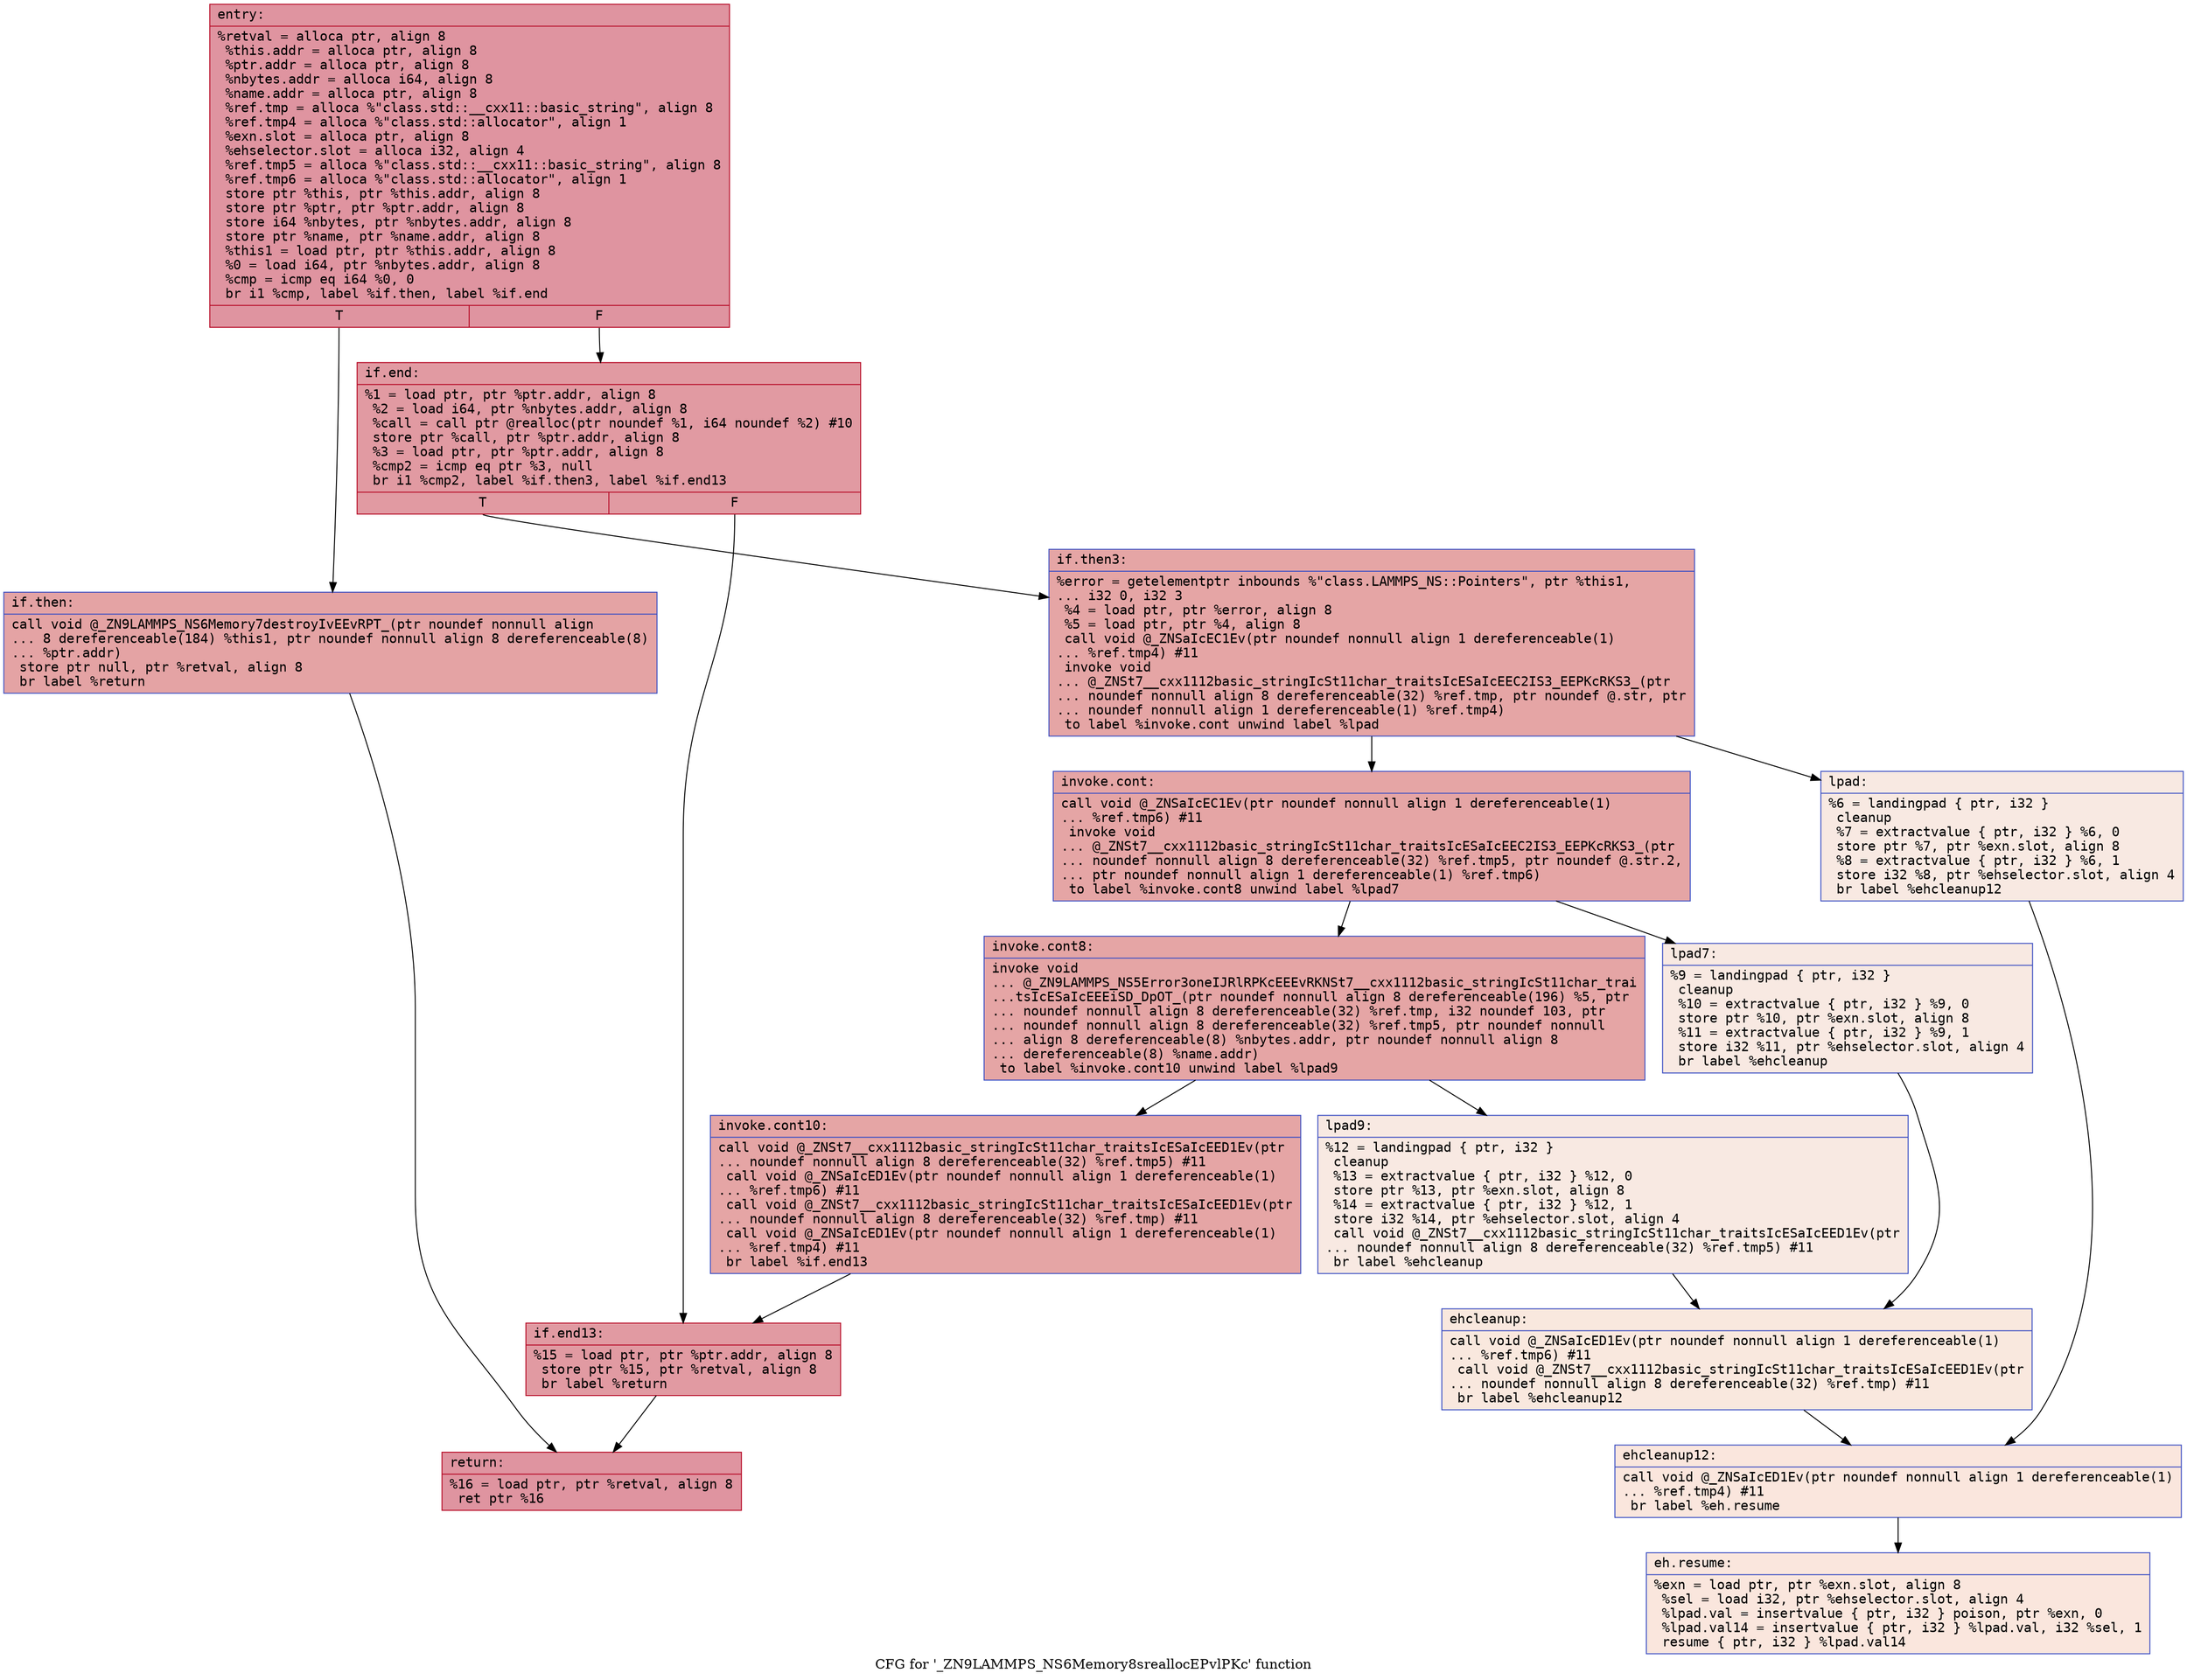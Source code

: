 digraph "CFG for '_ZN9LAMMPS_NS6Memory8sreallocEPvlPKc' function" {
	label="CFG for '_ZN9LAMMPS_NS6Memory8sreallocEPvlPKc' function";

	Node0x561a28351190 [shape=record,color="#b70d28ff", style=filled, fillcolor="#b70d2870" fontname="Courier",label="{entry:\l|  %retval = alloca ptr, align 8\l  %this.addr = alloca ptr, align 8\l  %ptr.addr = alloca ptr, align 8\l  %nbytes.addr = alloca i64, align 8\l  %name.addr = alloca ptr, align 8\l  %ref.tmp = alloca %\"class.std::__cxx11::basic_string\", align 8\l  %ref.tmp4 = alloca %\"class.std::allocator\", align 1\l  %exn.slot = alloca ptr, align 8\l  %ehselector.slot = alloca i32, align 4\l  %ref.tmp5 = alloca %\"class.std::__cxx11::basic_string\", align 8\l  %ref.tmp6 = alloca %\"class.std::allocator\", align 1\l  store ptr %this, ptr %this.addr, align 8\l  store ptr %ptr, ptr %ptr.addr, align 8\l  store i64 %nbytes, ptr %nbytes.addr, align 8\l  store ptr %name, ptr %name.addr, align 8\l  %this1 = load ptr, ptr %this.addr, align 8\l  %0 = load i64, ptr %nbytes.addr, align 8\l  %cmp = icmp eq i64 %0, 0\l  br i1 %cmp, label %if.then, label %if.end\l|{<s0>T|<s1>F}}"];
	Node0x561a28351190:s0 -> Node0x561a28351d40[tooltip="entry -> if.then\nProbability 37.50%" ];
	Node0x561a28351190:s1 -> Node0x561a28351db0[tooltip="entry -> if.end\nProbability 62.50%" ];
	Node0x561a28351d40 [shape=record,color="#3d50c3ff", style=filled, fillcolor="#c32e3170" fontname="Courier",label="{if.then:\l|  call void @_ZN9LAMMPS_NS6Memory7destroyIvEEvRPT_(ptr noundef nonnull align\l... 8 dereferenceable(184) %this1, ptr noundef nonnull align 8 dereferenceable(8)\l... %ptr.addr)\l  store ptr null, ptr %retval, align 8\l  br label %return\l}"];
	Node0x561a28351d40 -> Node0x561a283467f0[tooltip="if.then -> return\nProbability 100.00%" ];
	Node0x561a28351db0 [shape=record,color="#b70d28ff", style=filled, fillcolor="#bb1b2c70" fontname="Courier",label="{if.end:\l|  %1 = load ptr, ptr %ptr.addr, align 8\l  %2 = load i64, ptr %nbytes.addr, align 8\l  %call = call ptr @realloc(ptr noundef %1, i64 noundef %2) #10\l  store ptr %call, ptr %ptr.addr, align 8\l  %3 = load ptr, ptr %ptr.addr, align 8\l  %cmp2 = icmp eq ptr %3, null\l  br i1 %cmp2, label %if.then3, label %if.end13\l|{<s0>T|<s1>F}}"];
	Node0x561a28351db0:s0 -> Node0x561a28346d30[tooltip="if.end -> if.then3\nProbability 37.50%" ];
	Node0x561a28351db0:s1 -> Node0x561a28346de0[tooltip="if.end -> if.end13\nProbability 62.50%" ];
	Node0x561a28346d30 [shape=record,color="#3d50c3ff", style=filled, fillcolor="#c5333470" fontname="Courier",label="{if.then3:\l|  %error = getelementptr inbounds %\"class.LAMMPS_NS::Pointers\", ptr %this1,\l... i32 0, i32 3\l  %4 = load ptr, ptr %error, align 8\l  %5 = load ptr, ptr %4, align 8\l  call void @_ZNSaIcEC1Ev(ptr noundef nonnull align 1 dereferenceable(1)\l... %ref.tmp4) #11\l  invoke void\l... @_ZNSt7__cxx1112basic_stringIcSt11char_traitsIcESaIcEEC2IS3_EEPKcRKS3_(ptr\l... noundef nonnull align 8 dereferenceable(32) %ref.tmp, ptr noundef @.str, ptr\l... noundef nonnull align 1 dereferenceable(1) %ref.tmp4)\l          to label %invoke.cont unwind label %lpad\l}"];
	Node0x561a28346d30 -> Node0x561a28353e80[tooltip="if.then3 -> invoke.cont\nProbability 100.00%" ];
	Node0x561a28346d30 -> Node0x561a28353ed0[tooltip="if.then3 -> lpad\nProbability 0.00%" ];
	Node0x561a28353e80 [shape=record,color="#3d50c3ff", style=filled, fillcolor="#c5333470" fontname="Courier",label="{invoke.cont:\l|  call void @_ZNSaIcEC1Ev(ptr noundef nonnull align 1 dereferenceable(1)\l... %ref.tmp6) #11\l  invoke void\l... @_ZNSt7__cxx1112basic_stringIcSt11char_traitsIcESaIcEEC2IS3_EEPKcRKS3_(ptr\l... noundef nonnull align 8 dereferenceable(32) %ref.tmp5, ptr noundef @.str.2,\l... ptr noundef nonnull align 1 dereferenceable(1) %ref.tmp6)\l          to label %invoke.cont8 unwind label %lpad7\l}"];
	Node0x561a28353e80 -> Node0x561a28354210[tooltip="invoke.cont -> invoke.cont8\nProbability 100.00%" ];
	Node0x561a28353e80 -> Node0x561a28354260[tooltip="invoke.cont -> lpad7\nProbability 0.00%" ];
	Node0x561a28354210 [shape=record,color="#3d50c3ff", style=filled, fillcolor="#c5333470" fontname="Courier",label="{invoke.cont8:\l|  invoke void\l... @_ZN9LAMMPS_NS5Error3oneIJRlRPKcEEEvRKNSt7__cxx1112basic_stringIcSt11char_trai\l...tsIcESaIcEEEiSD_DpOT_(ptr noundef nonnull align 8 dereferenceable(196) %5, ptr\l... noundef nonnull align 8 dereferenceable(32) %ref.tmp, i32 noundef 103, ptr\l... noundef nonnull align 8 dereferenceable(32) %ref.tmp5, ptr noundef nonnull\l... align 8 dereferenceable(8) %nbytes.addr, ptr noundef nonnull align 8\l... dereferenceable(8) %name.addr)\l          to label %invoke.cont10 unwind label %lpad9\l}"];
	Node0x561a28354210 -> Node0x561a283541c0[tooltip="invoke.cont8 -> invoke.cont10\nProbability 100.00%" ];
	Node0x561a28354210 -> Node0x561a28354590[tooltip="invoke.cont8 -> lpad9\nProbability 0.00%" ];
	Node0x561a283541c0 [shape=record,color="#3d50c3ff", style=filled, fillcolor="#c5333470" fontname="Courier",label="{invoke.cont10:\l|  call void @_ZNSt7__cxx1112basic_stringIcSt11char_traitsIcESaIcEED1Ev(ptr\l... noundef nonnull align 8 dereferenceable(32) %ref.tmp5) #11\l  call void @_ZNSaIcED1Ev(ptr noundef nonnull align 1 dereferenceable(1)\l... %ref.tmp6) #11\l  call void @_ZNSt7__cxx1112basic_stringIcSt11char_traitsIcESaIcEED1Ev(ptr\l... noundef nonnull align 8 dereferenceable(32) %ref.tmp) #11\l  call void @_ZNSaIcED1Ev(ptr noundef nonnull align 1 dereferenceable(1)\l... %ref.tmp4) #11\l  br label %if.end13\l}"];
	Node0x561a283541c0 -> Node0x561a28346de0[tooltip="invoke.cont10 -> if.end13\nProbability 100.00%" ];
	Node0x561a28353ed0 [shape=record,color="#3d50c3ff", style=filled, fillcolor="#efcebd70" fontname="Courier",label="{lpad:\l|  %6 = landingpad \{ ptr, i32 \}\l          cleanup\l  %7 = extractvalue \{ ptr, i32 \} %6, 0\l  store ptr %7, ptr %exn.slot, align 8\l  %8 = extractvalue \{ ptr, i32 \} %6, 1\l  store i32 %8, ptr %ehselector.slot, align 4\l  br label %ehcleanup12\l}"];
	Node0x561a28353ed0 -> Node0x561a28354f50[tooltip="lpad -> ehcleanup12\nProbability 100.00%" ];
	Node0x561a28354260 [shape=record,color="#3d50c3ff", style=filled, fillcolor="#efcebd70" fontname="Courier",label="{lpad7:\l|  %9 = landingpad \{ ptr, i32 \}\l          cleanup\l  %10 = extractvalue \{ ptr, i32 \} %9, 0\l  store ptr %10, ptr %exn.slot, align 8\l  %11 = extractvalue \{ ptr, i32 \} %9, 1\l  store i32 %11, ptr %ehselector.slot, align 4\l  br label %ehcleanup\l}"];
	Node0x561a28354260 -> Node0x561a28355250[tooltip="lpad7 -> ehcleanup\nProbability 100.00%" ];
	Node0x561a28354590 [shape=record,color="#3d50c3ff", style=filled, fillcolor="#efcebd70" fontname="Courier",label="{lpad9:\l|  %12 = landingpad \{ ptr, i32 \}\l          cleanup\l  %13 = extractvalue \{ ptr, i32 \} %12, 0\l  store ptr %13, ptr %exn.slot, align 8\l  %14 = extractvalue \{ ptr, i32 \} %12, 1\l  store i32 %14, ptr %ehselector.slot, align 4\l  call void @_ZNSt7__cxx1112basic_stringIcSt11char_traitsIcESaIcEED1Ev(ptr\l... noundef nonnull align 8 dereferenceable(32) %ref.tmp5) #11\l  br label %ehcleanup\l}"];
	Node0x561a28354590 -> Node0x561a28355250[tooltip="lpad9 -> ehcleanup\nProbability 100.00%" ];
	Node0x561a28355250 [shape=record,color="#3d50c3ff", style=filled, fillcolor="#f2cab570" fontname="Courier",label="{ehcleanup:\l|  call void @_ZNSaIcED1Ev(ptr noundef nonnull align 1 dereferenceable(1)\l... %ref.tmp6) #11\l  call void @_ZNSt7__cxx1112basic_stringIcSt11char_traitsIcESaIcEED1Ev(ptr\l... noundef nonnull align 8 dereferenceable(32) %ref.tmp) #11\l  br label %ehcleanup12\l}"];
	Node0x561a28355250 -> Node0x561a28354f50[tooltip="ehcleanup -> ehcleanup12\nProbability 100.00%" ];
	Node0x561a28354f50 [shape=record,color="#3d50c3ff", style=filled, fillcolor="#f3c7b170" fontname="Courier",label="{ehcleanup12:\l|  call void @_ZNSaIcED1Ev(ptr noundef nonnull align 1 dereferenceable(1)\l... %ref.tmp4) #11\l  br label %eh.resume\l}"];
	Node0x561a28354f50 -> Node0x561a28355b60[tooltip="ehcleanup12 -> eh.resume\nProbability 100.00%" ];
	Node0x561a28346de0 [shape=record,color="#b70d28ff", style=filled, fillcolor="#bb1b2c70" fontname="Courier",label="{if.end13:\l|  %15 = load ptr, ptr %ptr.addr, align 8\l  store ptr %15, ptr %retval, align 8\l  br label %return\l}"];
	Node0x561a28346de0 -> Node0x561a283467f0[tooltip="if.end13 -> return\nProbability 100.00%" ];
	Node0x561a283467f0 [shape=record,color="#b70d28ff", style=filled, fillcolor="#b70d2870" fontname="Courier",label="{return:\l|  %16 = load ptr, ptr %retval, align 8\l  ret ptr %16\l}"];
	Node0x561a28355b60 [shape=record,color="#3d50c3ff", style=filled, fillcolor="#f3c7b170" fontname="Courier",label="{eh.resume:\l|  %exn = load ptr, ptr %exn.slot, align 8\l  %sel = load i32, ptr %ehselector.slot, align 4\l  %lpad.val = insertvalue \{ ptr, i32 \} poison, ptr %exn, 0\l  %lpad.val14 = insertvalue \{ ptr, i32 \} %lpad.val, i32 %sel, 1\l  resume \{ ptr, i32 \} %lpad.val14\l}"];
}
